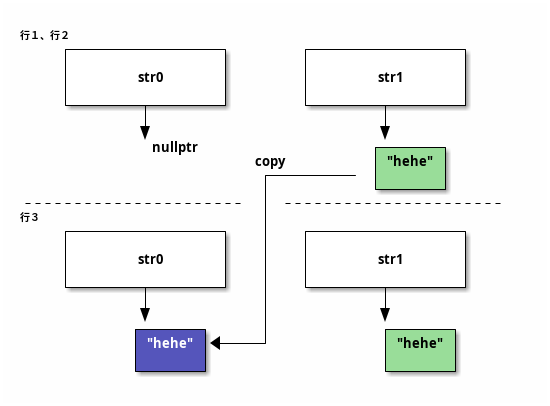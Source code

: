 @startditaa
行１、行２
    +---------------+       +---------------+ 
    |               |       |               | 
    |      str0     |       |      str1     | 
    |               |       |               | 
    +-------+-------+       +-------+-------+    
            |                       |
            V                       V
            nullptr                +------+        
                       copy        |"hehe"|
                        +--------- | cGRE |
                        |          +------+
-=--------------------- | -=---------------------
行３                      |
    +---------------+   |   +---------------+ 
    |               |   |   |               | 
    |      str0     |   |   |      str1     | 
    |               |   |   |               | 
    +-------+-------+   |   +-------+-------+    
            |           |           |
            V           |           V
           +------+     |           +------+
           |"hehe"|<----+           |"hehe"|
           | cBLU |                 | cGRE |
           +------+                 +------+
@endditaa
